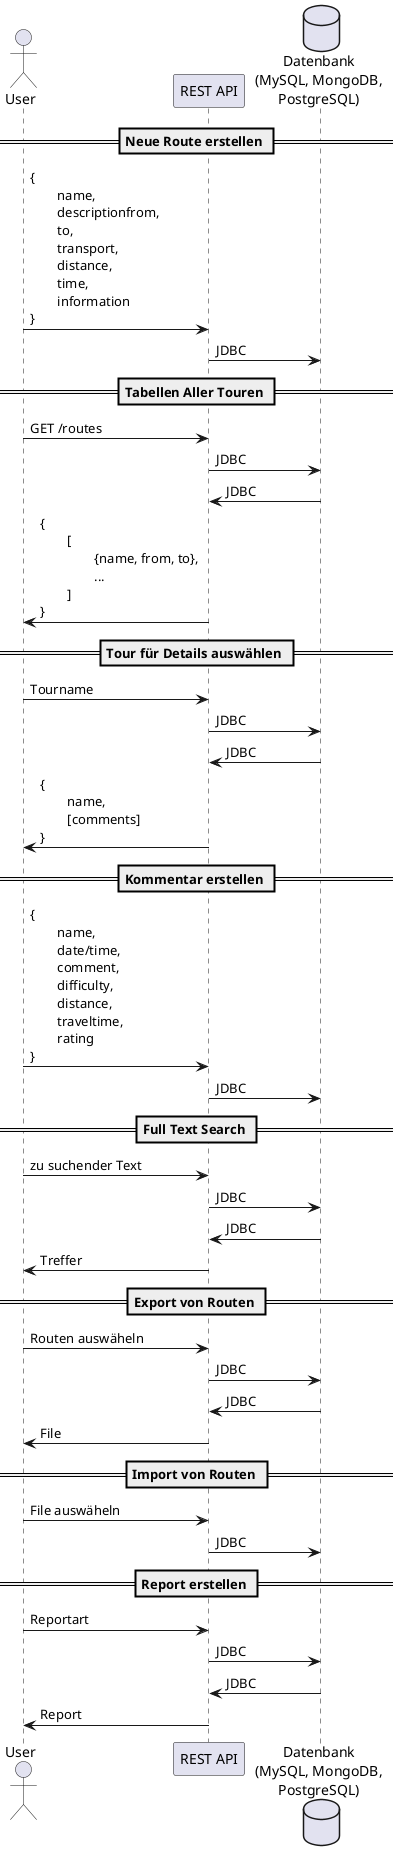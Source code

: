 @startuml
actor User

participant "REST API" as API
database "Datenbank\n(MySQL, MongoDB,\nPostgreSQL)" as DB

== Neue Route erstellen ==

User -> API : { \n\tname, \n\tdescriptionfrom, \n\tto, \n\ttransport, \n\tdistance, \n\ttime, \n\tinformation \n}
API -> DB : JDBC


== Tabellen Aller Touren ==

User -> API : GET /routes
API -> DB : JDBC
DB -> API : JDBC
API -> User :{ \n\t[\n\t\t{name, from, to}, \n\t\t...\n\t] \n}

== Tour für Details auswählen ==

User -> API : Tourname
API -> DB : JDBC
DB -> API : JDBC
API -> User : { \n\tname, \n\t[comments] \n}

== Kommentar erstellen ==

User -> API : {\n\tname,\n\tdate/time,\n\tcomment,\n\tdifficulty,\n\tdistance,\n\ttraveltime,\n\trating \n}
API -> DB : JDBC

== Full Text Search ==

User -> API : zu suchender Text
API -> DB : JDBC
DB -> API : JDBC
API -> User : Treffer


== Export von Routen ==

User -> API : Routen auswäheln
API -> DB : JDBC
DB -> API : JDBC
API -> User : File

== Import von Routen ==

User -> API : File auswäheln
API -> DB : JDBC


== Report erstellen ==

User -> API : Reportart
API -> DB : JDBC
DB -> API : JDBC
API -> User : Report

@enduml
